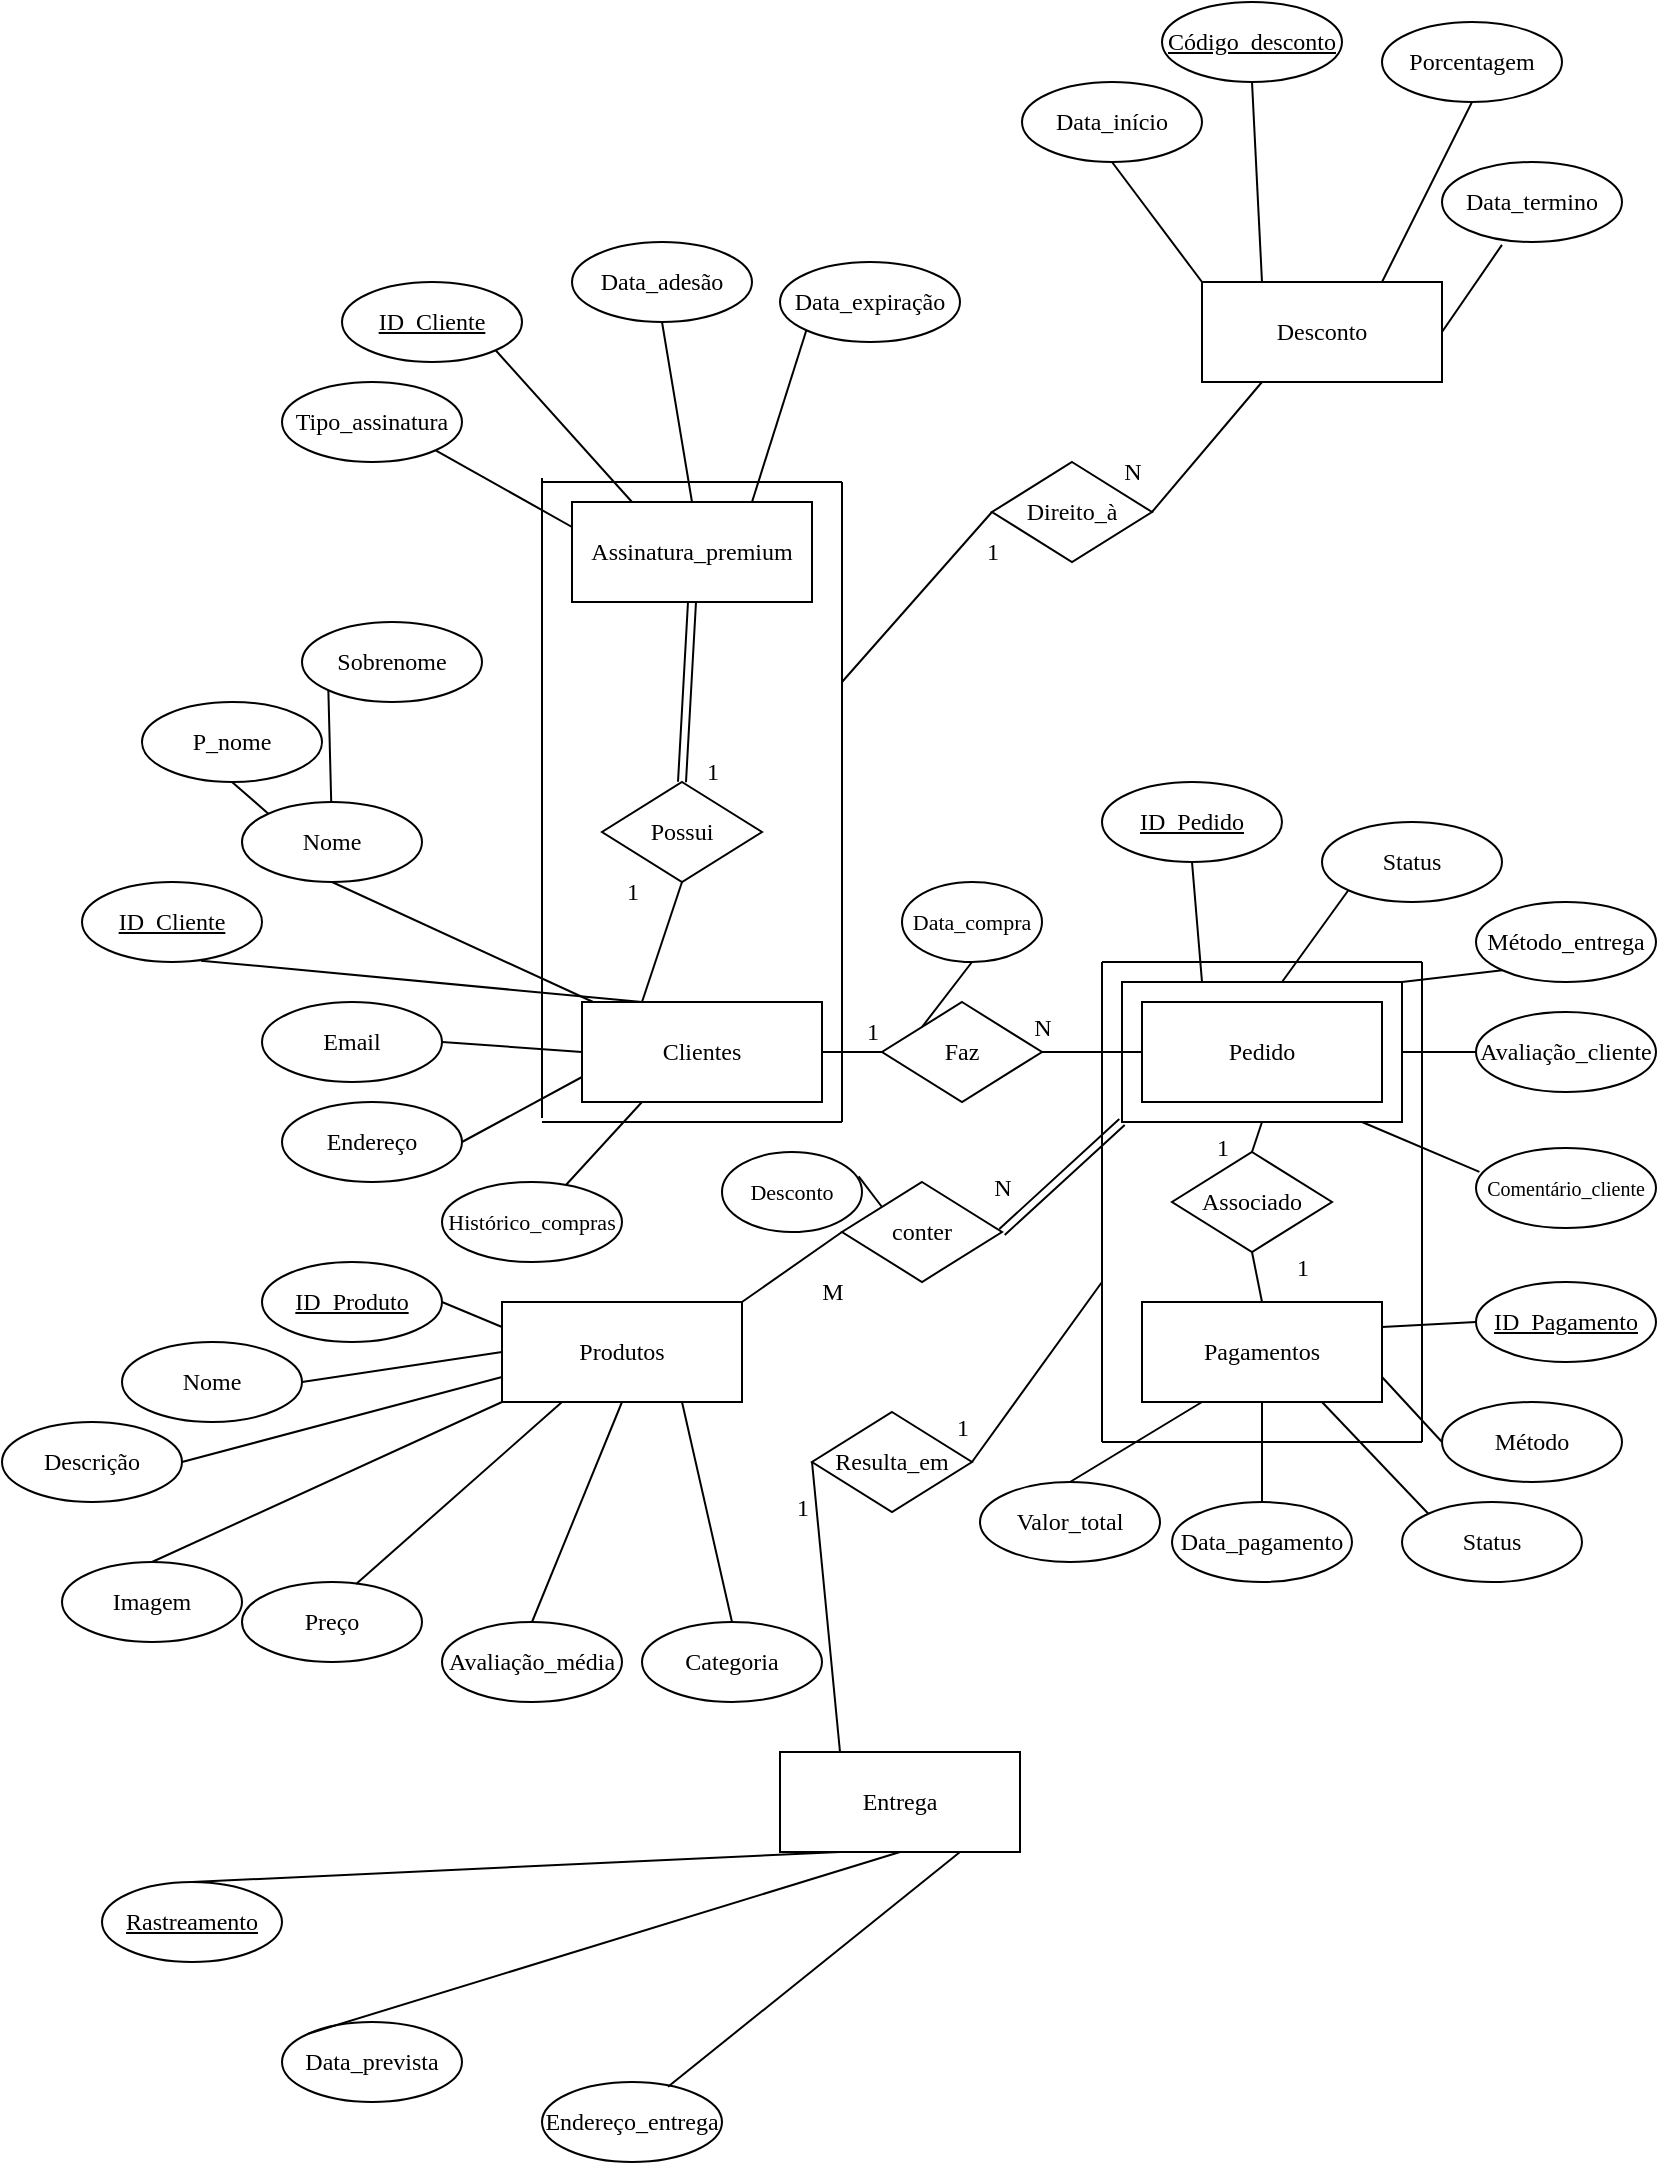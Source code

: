 <mxfile version="24.2.1" type="device">
  <diagram id="C5RBs43oDa-KdzZeNtuy" name="Page-1">
    <mxGraphModel dx="1337" dy="713" grid="1" gridSize="10" guides="1" tooltips="1" connect="1" arrows="1" fold="1" page="1" pageScale="1" pageWidth="827" pageHeight="1169" math="0" shadow="0">
      <root>
        <mxCell id="WIyWlLk6GJQsqaUBKTNV-0" />
        <mxCell id="WIyWlLk6GJQsqaUBKTNV-1" parent="WIyWlLk6GJQsqaUBKTNV-0" />
        <mxCell id="4HgWv54wMuS_77nJzj_W-1" value="" style="rounded=0;whiteSpace=wrap;html=1;" vertex="1" parent="WIyWlLk6GJQsqaUBKTNV-1">
          <mxGeometry x="560" y="510" width="140" height="70" as="geometry" />
        </mxCell>
        <mxCell id="8xYL1COik4NsorKuCAte-2" value="Clientes" style="rounded=0;whiteSpace=wrap;html=1;fontFamily=Times New Roman;" parent="WIyWlLk6GJQsqaUBKTNV-1" vertex="1">
          <mxGeometry x="290" y="520" width="120" height="50" as="geometry" />
        </mxCell>
        <mxCell id="8xYL1COik4NsorKuCAte-5" value="&lt;font face=&quot;Times New Roman&quot;&gt;ID_Cliente&lt;/font&gt;" style="ellipse;whiteSpace=wrap;html=1;fontStyle=4" parent="WIyWlLk6GJQsqaUBKTNV-1" vertex="1">
          <mxGeometry x="40" y="460" width="90" height="40" as="geometry" />
        </mxCell>
        <mxCell id="8xYL1COik4NsorKuCAte-6" value="" style="endArrow=none;html=1;rounded=0;entryX=0.661;entryY=0.983;entryDx=0;entryDy=0;entryPerimeter=0;exitX=0.25;exitY=0;exitDx=0;exitDy=0;" parent="WIyWlLk6GJQsqaUBKTNV-1" source="8xYL1COik4NsorKuCAte-2" target="8xYL1COik4NsorKuCAte-5" edge="1">
          <mxGeometry width="50" height="50" relative="1" as="geometry">
            <mxPoint x="500" y="660" as="sourcePoint" />
            <mxPoint x="490" y="600" as="targetPoint" />
          </mxGeometry>
        </mxCell>
        <mxCell id="8xYL1COik4NsorKuCAte-8" value="Nome" style="ellipse;whiteSpace=wrap;html=1;fontFamily=Times New Roman;" parent="WIyWlLk6GJQsqaUBKTNV-1" vertex="1">
          <mxGeometry x="120" y="420" width="90" height="40" as="geometry" />
        </mxCell>
        <mxCell id="8xYL1COik4NsorKuCAte-10" value="P_nome" style="ellipse;whiteSpace=wrap;html=1;fontFamily=Times New Roman;" parent="WIyWlLk6GJQsqaUBKTNV-1" vertex="1">
          <mxGeometry x="70" y="370" width="90" height="40" as="geometry" />
        </mxCell>
        <mxCell id="8xYL1COik4NsorKuCAte-11" value="Sobrenome" style="ellipse;whiteSpace=wrap;html=1;fontFamily=Times New Roman;" parent="WIyWlLk6GJQsqaUBKTNV-1" vertex="1">
          <mxGeometry x="150" y="330" width="90" height="40" as="geometry" />
        </mxCell>
        <mxCell id="8xYL1COik4NsorKuCAte-12" value="" style="endArrow=none;html=1;rounded=0;entryX=0.5;entryY=1;entryDx=0;entryDy=0;" parent="WIyWlLk6GJQsqaUBKTNV-1" source="8xYL1COik4NsorKuCAte-2" target="8xYL1COik4NsorKuCAte-8" edge="1">
          <mxGeometry width="50" height="50" relative="1" as="geometry">
            <mxPoint x="500" y="660" as="sourcePoint" />
            <mxPoint x="550" y="610" as="targetPoint" />
          </mxGeometry>
        </mxCell>
        <mxCell id="8xYL1COik4NsorKuCAte-13" value="" style="endArrow=none;html=1;rounded=0;entryX=0.5;entryY=1;entryDx=0;entryDy=0;exitX=0;exitY=0;exitDx=0;exitDy=0;" parent="WIyWlLk6GJQsqaUBKTNV-1" source="8xYL1COik4NsorKuCAte-8" target="8xYL1COik4NsorKuCAte-10" edge="1">
          <mxGeometry width="50" height="50" relative="1" as="geometry">
            <mxPoint x="340" y="630" as="sourcePoint" />
            <mxPoint x="390" y="580" as="targetPoint" />
          </mxGeometry>
        </mxCell>
        <mxCell id="8xYL1COik4NsorKuCAte-14" value="" style="endArrow=none;html=1;rounded=0;entryX=0;entryY=1;entryDx=0;entryDy=0;" parent="WIyWlLk6GJQsqaUBKTNV-1" source="8xYL1COik4NsorKuCAte-8" target="8xYL1COik4NsorKuCAte-11" edge="1">
          <mxGeometry width="50" height="50" relative="1" as="geometry">
            <mxPoint x="340" y="630" as="sourcePoint" />
            <mxPoint x="390" y="580" as="targetPoint" />
          </mxGeometry>
        </mxCell>
        <mxCell id="8xYL1COik4NsorKuCAte-16" value="Endereço" style="ellipse;whiteSpace=wrap;html=1;fontFamily=Times New Roman;" parent="WIyWlLk6GJQsqaUBKTNV-1" vertex="1">
          <mxGeometry x="140" y="570" width="90" height="40" as="geometry" />
        </mxCell>
        <mxCell id="8xYL1COik4NsorKuCAte-17" value="Histórico_compras" style="ellipse;whiteSpace=wrap;html=1;fontSize=11;fontFamily=Times New Roman;" parent="WIyWlLk6GJQsqaUBKTNV-1" vertex="1">
          <mxGeometry x="220" y="610" width="90" height="40" as="geometry" />
        </mxCell>
        <mxCell id="8xYL1COik4NsorKuCAte-19" value="Email" style="ellipse;whiteSpace=wrap;html=1;fontFamily=Times New Roman;" parent="WIyWlLk6GJQsqaUBKTNV-1" vertex="1">
          <mxGeometry x="130" y="520" width="90" height="40" as="geometry" />
        </mxCell>
        <mxCell id="8xYL1COik4NsorKuCAte-20" value="" style="endArrow=none;html=1;rounded=0;entryX=1;entryY=0.5;entryDx=0;entryDy=0;exitX=0;exitY=0.5;exitDx=0;exitDy=0;" parent="WIyWlLk6GJQsqaUBKTNV-1" source="8xYL1COik4NsorKuCAte-2" target="8xYL1COik4NsorKuCAte-19" edge="1">
          <mxGeometry width="50" height="50" relative="1" as="geometry">
            <mxPoint x="500" y="660" as="sourcePoint" />
            <mxPoint x="550" y="610" as="targetPoint" />
          </mxGeometry>
        </mxCell>
        <mxCell id="8xYL1COik4NsorKuCAte-21" value="" style="endArrow=none;html=1;rounded=0;entryX=0;entryY=0.75;entryDx=0;entryDy=0;exitX=1;exitY=0.5;exitDx=0;exitDy=0;" parent="WIyWlLk6GJQsqaUBKTNV-1" source="8xYL1COik4NsorKuCAte-16" target="8xYL1COik4NsorKuCAte-2" edge="1">
          <mxGeometry width="50" height="50" relative="1" as="geometry">
            <mxPoint x="230" y="620" as="sourcePoint" />
            <mxPoint x="280" y="570" as="targetPoint" />
          </mxGeometry>
        </mxCell>
        <mxCell id="8xYL1COik4NsorKuCAte-22" value="" style="endArrow=none;html=1;rounded=0;entryX=0.25;entryY=1;entryDx=0;entryDy=0;" parent="WIyWlLk6GJQsqaUBKTNV-1" source="8xYL1COik4NsorKuCAte-17" target="8xYL1COik4NsorKuCAte-2" edge="1">
          <mxGeometry width="50" height="50" relative="1" as="geometry">
            <mxPoint x="500" y="660" as="sourcePoint" />
            <mxPoint x="550" y="610" as="targetPoint" />
          </mxGeometry>
        </mxCell>
        <mxCell id="8xYL1COik4NsorKuCAte-23" value="Faz" style="rhombus;whiteSpace=wrap;html=1;fontFamily=Times New Roman;" parent="WIyWlLk6GJQsqaUBKTNV-1" vertex="1">
          <mxGeometry x="440" y="520" width="80" height="50" as="geometry" />
        </mxCell>
        <mxCell id="8xYL1COik4NsorKuCAte-24" value="" style="endArrow=none;html=1;rounded=0;exitX=1;exitY=0.5;exitDx=0;exitDy=0;entryX=0;entryY=0.5;entryDx=0;entryDy=0;" parent="WIyWlLk6GJQsqaUBKTNV-1" source="8xYL1COik4NsorKuCAte-2" target="8xYL1COik4NsorKuCAte-23" edge="1">
          <mxGeometry width="50" height="50" relative="1" as="geometry">
            <mxPoint x="500" y="660" as="sourcePoint" />
            <mxPoint x="550" y="610" as="targetPoint" />
          </mxGeometry>
        </mxCell>
        <mxCell id="8xYL1COik4NsorKuCAte-25" value="Pedido" style="rounded=0;whiteSpace=wrap;html=1;fontFamily=Times New Roman;" parent="WIyWlLk6GJQsqaUBKTNV-1" vertex="1">
          <mxGeometry x="570" y="520" width="120" height="50" as="geometry" />
        </mxCell>
        <mxCell id="8xYL1COik4NsorKuCAte-27" value="ID_Pedido" style="ellipse;whiteSpace=wrap;html=1;fontFamily=Times New Roman;fontStyle=4" parent="WIyWlLk6GJQsqaUBKTNV-1" vertex="1">
          <mxGeometry x="550" y="410" width="90" height="40" as="geometry" />
        </mxCell>
        <mxCell id="8xYL1COik4NsorKuCAte-28" value="Status" style="ellipse;whiteSpace=wrap;html=1;fontFamily=Times New Roman;" parent="WIyWlLk6GJQsqaUBKTNV-1" vertex="1">
          <mxGeometry x="660" y="430" width="90" height="40" as="geometry" />
        </mxCell>
        <mxCell id="8xYL1COik4NsorKuCAte-29" value="Método_entrega" style="ellipse;whiteSpace=wrap;html=1;fontFamily=Times New Roman;" parent="WIyWlLk6GJQsqaUBKTNV-1" vertex="1">
          <mxGeometry x="737" y="470" width="90" height="40" as="geometry" />
        </mxCell>
        <mxCell id="8xYL1COik4NsorKuCAte-30" value="Avaliação_cliente" style="ellipse;whiteSpace=wrap;html=1;fontFamily=Times New Roman;" parent="WIyWlLk6GJQsqaUBKTNV-1" vertex="1">
          <mxGeometry x="737" y="525" width="90" height="40" as="geometry" />
        </mxCell>
        <mxCell id="8xYL1COik4NsorKuCAte-31" value="Comentário_cliente" style="ellipse;whiteSpace=wrap;html=1;fontFamily=Times New Roman;fontSize=10;" parent="WIyWlLk6GJQsqaUBKTNV-1" vertex="1">
          <mxGeometry x="737" y="593" width="90" height="40" as="geometry" />
        </mxCell>
        <mxCell id="8xYL1COik4NsorKuCAte-32" value="Data_compra" style="ellipse;whiteSpace=wrap;html=1;fontFamily=Times New Roman;fontSize=11;" parent="WIyWlLk6GJQsqaUBKTNV-1" vertex="1">
          <mxGeometry x="450" y="460" width="70" height="40" as="geometry" />
        </mxCell>
        <mxCell id="8xYL1COik4NsorKuCAte-33" value="" style="endArrow=none;html=1;rounded=0;entryX=0.5;entryY=1;entryDx=0;entryDy=0;exitX=0;exitY=0;exitDx=0;exitDy=0;" parent="WIyWlLk6GJQsqaUBKTNV-1" source="8xYL1COik4NsorKuCAte-23" target="8xYL1COik4NsorKuCAte-32" edge="1">
          <mxGeometry width="50" height="50" relative="1" as="geometry">
            <mxPoint x="500" y="660" as="sourcePoint" />
            <mxPoint x="550" y="610" as="targetPoint" />
          </mxGeometry>
        </mxCell>
        <mxCell id="8xYL1COik4NsorKuCAte-34" value="" style="endArrow=none;html=1;rounded=0;entryX=0;entryY=0.5;entryDx=0;entryDy=0;exitX=1;exitY=0.5;exitDx=0;exitDy=0;" parent="WIyWlLk6GJQsqaUBKTNV-1" source="8xYL1COik4NsorKuCAte-23" target="8xYL1COik4NsorKuCAte-25" edge="1">
          <mxGeometry width="50" height="50" relative="1" as="geometry">
            <mxPoint x="500" y="660" as="sourcePoint" />
            <mxPoint x="550" y="610" as="targetPoint" />
          </mxGeometry>
        </mxCell>
        <mxCell id="8xYL1COik4NsorKuCAte-35" value="" style="endArrow=none;html=1;rounded=0;entryX=0.5;entryY=1;entryDx=0;entryDy=0;" parent="WIyWlLk6GJQsqaUBKTNV-1" target="8xYL1COik4NsorKuCAte-27" edge="1">
          <mxGeometry width="50" height="50" relative="1" as="geometry">
            <mxPoint x="600" y="510" as="sourcePoint" />
            <mxPoint x="550" y="610" as="targetPoint" />
          </mxGeometry>
        </mxCell>
        <mxCell id="8xYL1COik4NsorKuCAte-36" value="" style="endArrow=none;html=1;rounded=0;entryX=0;entryY=1;entryDx=0;entryDy=0;" parent="WIyWlLk6GJQsqaUBKTNV-1" target="8xYL1COik4NsorKuCAte-28" edge="1">
          <mxGeometry width="50" height="50" relative="1" as="geometry">
            <mxPoint x="640" y="510" as="sourcePoint" />
            <mxPoint x="550" y="610" as="targetPoint" />
          </mxGeometry>
        </mxCell>
        <mxCell id="8xYL1COik4NsorKuCAte-37" value="" style="endArrow=none;html=1;rounded=0;entryX=0;entryY=1;entryDx=0;entryDy=0;exitX=1;exitY=0;exitDx=0;exitDy=0;" parent="WIyWlLk6GJQsqaUBKTNV-1" source="4HgWv54wMuS_77nJzj_W-1" target="8xYL1COik4NsorKuCAte-29" edge="1">
          <mxGeometry width="50" height="50" relative="1" as="geometry">
            <mxPoint x="500" y="660" as="sourcePoint" />
            <mxPoint x="550" y="610" as="targetPoint" />
          </mxGeometry>
        </mxCell>
        <mxCell id="8xYL1COik4NsorKuCAte-38" value="" style="endArrow=none;html=1;rounded=0;entryX=0;entryY=0.5;entryDx=0;entryDy=0;" parent="WIyWlLk6GJQsqaUBKTNV-1" target="8xYL1COik4NsorKuCAte-30" edge="1">
          <mxGeometry width="50" height="50" relative="1" as="geometry">
            <mxPoint x="700" y="545" as="sourcePoint" />
            <mxPoint x="550" y="610" as="targetPoint" />
          </mxGeometry>
        </mxCell>
        <mxCell id="8xYL1COik4NsorKuCAte-39" value="" style="endArrow=none;html=1;rounded=0;entryX=0.019;entryY=0.298;entryDx=0;entryDy=0;entryPerimeter=0;" parent="WIyWlLk6GJQsqaUBKTNV-1" target="8xYL1COik4NsorKuCAte-31" edge="1">
          <mxGeometry width="50" height="50" relative="1" as="geometry">
            <mxPoint x="680" y="580" as="sourcePoint" />
            <mxPoint x="550" y="610" as="targetPoint" />
          </mxGeometry>
        </mxCell>
        <mxCell id="8xYL1COik4NsorKuCAte-40" value="Pagamentos" style="rounded=0;whiteSpace=wrap;html=1;fontFamily=Times New Roman;" parent="WIyWlLk6GJQsqaUBKTNV-1" vertex="1">
          <mxGeometry x="570" y="670" width="120" height="50" as="geometry" />
        </mxCell>
        <mxCell id="8xYL1COik4NsorKuCAte-42" value="Método" style="ellipse;whiteSpace=wrap;html=1;fontFamily=Times New Roman;" parent="WIyWlLk6GJQsqaUBKTNV-1" vertex="1">
          <mxGeometry x="720" y="720" width="90" height="40" as="geometry" />
        </mxCell>
        <mxCell id="8xYL1COik4NsorKuCAte-43" value="ID_Pagamento" style="ellipse;whiteSpace=wrap;html=1;fontFamily=Times New Roman;fontStyle=4" parent="WIyWlLk6GJQsqaUBKTNV-1" vertex="1">
          <mxGeometry x="737" y="660" width="90" height="40" as="geometry" />
        </mxCell>
        <mxCell id="8xYL1COik4NsorKuCAte-44" value="Status" style="ellipse;whiteSpace=wrap;html=1;fontFamily=Times New Roman;" parent="WIyWlLk6GJQsqaUBKTNV-1" vertex="1">
          <mxGeometry x="700" y="770" width="90" height="40" as="geometry" />
        </mxCell>
        <mxCell id="8xYL1COik4NsorKuCAte-45" value="Data_pagamento" style="ellipse;whiteSpace=wrap;html=1;fontFamily=Times New Roman;" parent="WIyWlLk6GJQsqaUBKTNV-1" vertex="1">
          <mxGeometry x="585" y="770" width="90" height="40" as="geometry" />
        </mxCell>
        <mxCell id="8xYL1COik4NsorKuCAte-46" value="Valor_total" style="ellipse;whiteSpace=wrap;html=1;fontFamily=Times New Roman;" parent="WIyWlLk6GJQsqaUBKTNV-1" vertex="1">
          <mxGeometry x="489" y="760" width="90" height="40" as="geometry" />
        </mxCell>
        <mxCell id="8xYL1COik4NsorKuCAte-47" value="" style="endArrow=none;html=1;rounded=0;entryX=0;entryY=0.5;entryDx=0;entryDy=0;exitX=1;exitY=0.25;exitDx=0;exitDy=0;" parent="WIyWlLk6GJQsqaUBKTNV-1" source="8xYL1COik4NsorKuCAte-40" target="8xYL1COik4NsorKuCAte-43" edge="1">
          <mxGeometry width="50" height="50" relative="1" as="geometry">
            <mxPoint x="500" y="660" as="sourcePoint" />
            <mxPoint x="550" y="610" as="targetPoint" />
          </mxGeometry>
        </mxCell>
        <mxCell id="8xYL1COik4NsorKuCAte-48" value="" style="endArrow=none;html=1;rounded=0;entryX=0;entryY=0.5;entryDx=0;entryDy=0;exitX=1;exitY=0.75;exitDx=0;exitDy=0;" parent="WIyWlLk6GJQsqaUBKTNV-1" source="8xYL1COik4NsorKuCAte-40" target="8xYL1COik4NsorKuCAte-42" edge="1">
          <mxGeometry width="50" height="50" relative="1" as="geometry">
            <mxPoint x="500" y="660" as="sourcePoint" />
            <mxPoint x="550" y="610" as="targetPoint" />
          </mxGeometry>
        </mxCell>
        <mxCell id="8xYL1COik4NsorKuCAte-49" value="" style="endArrow=none;html=1;rounded=0;entryX=0;entryY=0;entryDx=0;entryDy=0;exitX=0.75;exitY=1;exitDx=0;exitDy=0;" parent="WIyWlLk6GJQsqaUBKTNV-1" source="8xYL1COik4NsorKuCAte-40" target="8xYL1COik4NsorKuCAte-44" edge="1">
          <mxGeometry width="50" height="50" relative="1" as="geometry">
            <mxPoint x="500" y="660" as="sourcePoint" />
            <mxPoint x="550" y="610" as="targetPoint" />
          </mxGeometry>
        </mxCell>
        <mxCell id="8xYL1COik4NsorKuCAte-50" value="" style="endArrow=none;html=1;rounded=0;exitX=0.5;exitY=0;exitDx=0;exitDy=0;entryX=0.5;entryY=1;entryDx=0;entryDy=0;" parent="WIyWlLk6GJQsqaUBKTNV-1" source="8xYL1COik4NsorKuCAte-45" target="8xYL1COik4NsorKuCAte-40" edge="1">
          <mxGeometry width="50" height="50" relative="1" as="geometry">
            <mxPoint x="500" y="660" as="sourcePoint" />
            <mxPoint x="550" y="610" as="targetPoint" />
          </mxGeometry>
        </mxCell>
        <mxCell id="8xYL1COik4NsorKuCAte-51" value="" style="endArrow=none;html=1;rounded=0;exitX=0.5;exitY=0;exitDx=0;exitDy=0;entryX=0.25;entryY=1;entryDx=0;entryDy=0;" parent="WIyWlLk6GJQsqaUBKTNV-1" source="8xYL1COik4NsorKuCAte-46" target="8xYL1COik4NsorKuCAte-40" edge="1">
          <mxGeometry width="50" height="50" relative="1" as="geometry">
            <mxPoint x="500" y="660" as="sourcePoint" />
            <mxPoint x="550" y="610" as="targetPoint" />
          </mxGeometry>
        </mxCell>
        <mxCell id="8xYL1COik4NsorKuCAte-52" value="conter" style="rhombus;whiteSpace=wrap;html=1;fontFamily=Times New Roman;" parent="WIyWlLk6GJQsqaUBKTNV-1" vertex="1">
          <mxGeometry x="420" y="610" width="80" height="50" as="geometry" />
        </mxCell>
        <mxCell id="8xYL1COik4NsorKuCAte-53" value="Associado" style="rhombus;whiteSpace=wrap;html=1;fontFamily=Times New Roman;" parent="WIyWlLk6GJQsqaUBKTNV-1" vertex="1">
          <mxGeometry x="585" y="595" width="80" height="50" as="geometry" />
        </mxCell>
        <mxCell id="8xYL1COik4NsorKuCAte-55" value="" style="endArrow=none;html=1;rounded=0;" parent="WIyWlLk6GJQsqaUBKTNV-1" edge="1">
          <mxGeometry width="50" height="50" relative="1" as="geometry">
            <mxPoint x="550" y="740" as="sourcePoint" />
            <mxPoint x="550" y="500" as="targetPoint" />
          </mxGeometry>
        </mxCell>
        <mxCell id="8xYL1COik4NsorKuCAte-56" value="" style="endArrow=none;html=1;rounded=0;" parent="WIyWlLk6GJQsqaUBKTNV-1" edge="1">
          <mxGeometry width="50" height="50" relative="1" as="geometry">
            <mxPoint x="550" y="740" as="sourcePoint" />
            <mxPoint x="710" y="740" as="targetPoint" />
          </mxGeometry>
        </mxCell>
        <mxCell id="8xYL1COik4NsorKuCAte-57" value="" style="endArrow=none;html=1;rounded=0;" parent="WIyWlLk6GJQsqaUBKTNV-1" edge="1">
          <mxGeometry width="50" height="50" relative="1" as="geometry">
            <mxPoint x="710" y="500" as="sourcePoint" />
            <mxPoint x="550" y="500" as="targetPoint" />
          </mxGeometry>
        </mxCell>
        <mxCell id="8xYL1COik4NsorKuCAte-58" value="" style="endArrow=none;html=1;rounded=0;" parent="WIyWlLk6GJQsqaUBKTNV-1" edge="1">
          <mxGeometry width="50" height="50" relative="1" as="geometry">
            <mxPoint x="710" y="740" as="sourcePoint" />
            <mxPoint x="710" y="500" as="targetPoint" />
          </mxGeometry>
        </mxCell>
        <mxCell id="8xYL1COik4NsorKuCAte-59" value="" style="endArrow=none;html=1;rounded=0;exitX=0.5;exitY=0;exitDx=0;exitDy=0;" parent="WIyWlLk6GJQsqaUBKTNV-1" source="8xYL1COik4NsorKuCAte-53" edge="1">
          <mxGeometry width="50" height="50" relative="1" as="geometry">
            <mxPoint x="500" y="660" as="sourcePoint" />
            <mxPoint x="630" y="580" as="targetPoint" />
          </mxGeometry>
        </mxCell>
        <mxCell id="8xYL1COik4NsorKuCAte-61" value="Desconto" style="ellipse;whiteSpace=wrap;html=1;fontFamily=Times New Roman;fontSize=11;" parent="WIyWlLk6GJQsqaUBKTNV-1" vertex="1">
          <mxGeometry x="360" y="595" width="70" height="40" as="geometry" />
        </mxCell>
        <mxCell id="8xYL1COik4NsorKuCAte-62" value="" style="endArrow=none;html=1;rounded=0;entryX=0.976;entryY=0.305;entryDx=0;entryDy=0;entryPerimeter=0;exitX=0;exitY=0;exitDx=0;exitDy=0;" parent="WIyWlLk6GJQsqaUBKTNV-1" source="8xYL1COik4NsorKuCAte-52" target="8xYL1COik4NsorKuCAte-61" edge="1">
          <mxGeometry width="50" height="50" relative="1" as="geometry">
            <mxPoint x="500" y="660" as="sourcePoint" />
            <mxPoint x="550" y="610" as="targetPoint" />
          </mxGeometry>
        </mxCell>
        <mxCell id="8xYL1COik4NsorKuCAte-63" value="Produtos" style="rounded=0;whiteSpace=wrap;html=1;fontFamily=Times New Roman;" parent="WIyWlLk6GJQsqaUBKTNV-1" vertex="1">
          <mxGeometry x="250" y="670" width="120" height="50" as="geometry" />
        </mxCell>
        <mxCell id="8xYL1COik4NsorKuCAte-66" value="ID_Produto" style="ellipse;whiteSpace=wrap;html=1;fontFamily=Times New Roman;fontStyle=4" parent="WIyWlLk6GJQsqaUBKTNV-1" vertex="1">
          <mxGeometry x="130" y="650" width="90" height="40" as="geometry" />
        </mxCell>
        <mxCell id="8xYL1COik4NsorKuCAte-67" value="Nome" style="ellipse;whiteSpace=wrap;html=1;fontFamily=Times New Roman;" parent="WIyWlLk6GJQsqaUBKTNV-1" vertex="1">
          <mxGeometry x="60" y="690" width="90" height="40" as="geometry" />
        </mxCell>
        <mxCell id="8xYL1COik4NsorKuCAte-68" value="Descrição" style="ellipse;whiteSpace=wrap;html=1;fontFamily=Times New Roman;" parent="WIyWlLk6GJQsqaUBKTNV-1" vertex="1">
          <mxGeometry y="730" width="90" height="40" as="geometry" />
        </mxCell>
        <mxCell id="8xYL1COik4NsorKuCAte-69" value="Preço" style="ellipse;whiteSpace=wrap;html=1;fontFamily=Times New Roman;" parent="WIyWlLk6GJQsqaUBKTNV-1" vertex="1">
          <mxGeometry x="120" y="810" width="90" height="40" as="geometry" />
        </mxCell>
        <mxCell id="8xYL1COik4NsorKuCAte-70" value="Categoria" style="ellipse;whiteSpace=wrap;html=1;fontFamily=Times New Roman;" parent="WIyWlLk6GJQsqaUBKTNV-1" vertex="1">
          <mxGeometry x="320" y="830" width="90" height="40" as="geometry" />
        </mxCell>
        <mxCell id="8xYL1COik4NsorKuCAte-71" value="Avaliação_média" style="ellipse;whiteSpace=wrap;html=1;fontFamily=Times New Roman;" parent="WIyWlLk6GJQsqaUBKTNV-1" vertex="1">
          <mxGeometry x="220" y="830" width="90" height="40" as="geometry" />
        </mxCell>
        <mxCell id="8xYL1COik4NsorKuCAte-72" style="edgeStyle=orthogonalEdgeStyle;rounded=0;orthogonalLoop=1;jettySize=auto;html=1;exitX=0.5;exitY=1;exitDx=0;exitDy=0;" parent="WIyWlLk6GJQsqaUBKTNV-1" source="8xYL1COik4NsorKuCAte-67" target="8xYL1COik4NsorKuCAte-67" edge="1">
          <mxGeometry relative="1" as="geometry" />
        </mxCell>
        <mxCell id="8xYL1COik4NsorKuCAte-73" style="edgeStyle=orthogonalEdgeStyle;rounded=0;orthogonalLoop=1;jettySize=auto;html=1;exitX=0.5;exitY=1;exitDx=0;exitDy=0;" parent="WIyWlLk6GJQsqaUBKTNV-1" edge="1">
          <mxGeometry relative="1" as="geometry">
            <mxPoint x="280" y="895" as="sourcePoint" />
            <mxPoint x="280" y="895" as="targetPoint" />
          </mxGeometry>
        </mxCell>
        <mxCell id="8xYL1COik4NsorKuCAte-74" value="Imagem" style="ellipse;whiteSpace=wrap;html=1;fontFamily=Times New Roman;" parent="WIyWlLk6GJQsqaUBKTNV-1" vertex="1">
          <mxGeometry x="30" y="800" width="90" height="40" as="geometry" />
        </mxCell>
        <mxCell id="8xYL1COik4NsorKuCAte-75" value="" style="endArrow=none;html=1;rounded=0;entryX=1;entryY=0.5;entryDx=0;entryDy=0;exitX=0;exitY=0.25;exitDx=0;exitDy=0;" parent="WIyWlLk6GJQsqaUBKTNV-1" source="8xYL1COik4NsorKuCAte-63" target="8xYL1COik4NsorKuCAte-66" edge="1">
          <mxGeometry width="50" height="50" relative="1" as="geometry">
            <mxPoint x="540" y="630" as="sourcePoint" />
            <mxPoint x="590" y="580" as="targetPoint" />
          </mxGeometry>
        </mxCell>
        <mxCell id="8xYL1COik4NsorKuCAte-76" value="" style="endArrow=none;html=1;rounded=0;entryX=1;entryY=0.5;entryDx=0;entryDy=0;exitX=0;exitY=0.5;exitDx=0;exitDy=0;" parent="WIyWlLk6GJQsqaUBKTNV-1" source="8xYL1COik4NsorKuCAte-63" target="8xYL1COik4NsorKuCAte-67" edge="1">
          <mxGeometry width="50" height="50" relative="1" as="geometry">
            <mxPoint x="540" y="630" as="sourcePoint" />
            <mxPoint x="590" y="580" as="targetPoint" />
          </mxGeometry>
        </mxCell>
        <mxCell id="8xYL1COik4NsorKuCAte-77" value="" style="endArrow=none;html=1;rounded=0;entryX=1;entryY=0.5;entryDx=0;entryDy=0;exitX=0;exitY=0.75;exitDx=0;exitDy=0;" parent="WIyWlLk6GJQsqaUBKTNV-1" source="8xYL1COik4NsorKuCAte-63" target="8xYL1COik4NsorKuCAte-68" edge="1">
          <mxGeometry width="50" height="50" relative="1" as="geometry">
            <mxPoint x="260" y="705" as="sourcePoint" />
            <mxPoint x="160" y="720" as="targetPoint" />
          </mxGeometry>
        </mxCell>
        <mxCell id="8xYL1COik4NsorKuCAte-78" value="" style="endArrow=none;html=1;rounded=0;entryX=0.5;entryY=0;entryDx=0;entryDy=0;exitX=0;exitY=1;exitDx=0;exitDy=0;" parent="WIyWlLk6GJQsqaUBKTNV-1" source="8xYL1COik4NsorKuCAte-63" target="8xYL1COik4NsorKuCAte-74" edge="1">
          <mxGeometry width="50" height="50" relative="1" as="geometry">
            <mxPoint x="260" y="720" as="sourcePoint" />
            <mxPoint x="170" y="730" as="targetPoint" />
          </mxGeometry>
        </mxCell>
        <mxCell id="8xYL1COik4NsorKuCAte-79" value="" style="endArrow=none;html=1;rounded=0;entryX=0.634;entryY=0.025;entryDx=0;entryDy=0;exitX=0.25;exitY=1;exitDx=0;exitDy=0;entryPerimeter=0;" parent="WIyWlLk6GJQsqaUBKTNV-1" source="8xYL1COik4NsorKuCAte-63" target="8xYL1COik4NsorKuCAte-69" edge="1">
          <mxGeometry width="50" height="50" relative="1" as="geometry">
            <mxPoint x="280" y="725" as="sourcePoint" />
            <mxPoint x="180" y="740" as="targetPoint" />
          </mxGeometry>
        </mxCell>
        <mxCell id="8xYL1COik4NsorKuCAte-80" value="" style="endArrow=none;html=1;rounded=0;entryX=0.5;entryY=0;entryDx=0;entryDy=0;exitX=0.5;exitY=1;exitDx=0;exitDy=0;" parent="WIyWlLk6GJQsqaUBKTNV-1" source="8xYL1COik4NsorKuCAte-63" target="8xYL1COik4NsorKuCAte-71" edge="1">
          <mxGeometry width="50" height="50" relative="1" as="geometry">
            <mxPoint x="290" y="735" as="sourcePoint" />
            <mxPoint x="190" y="750" as="targetPoint" />
          </mxGeometry>
        </mxCell>
        <mxCell id="8xYL1COik4NsorKuCAte-81" value="" style="endArrow=none;html=1;rounded=0;entryX=0.5;entryY=0;entryDx=0;entryDy=0;exitX=0.75;exitY=1;exitDx=0;exitDy=0;" parent="WIyWlLk6GJQsqaUBKTNV-1" source="8xYL1COik4NsorKuCAte-63" target="8xYL1COik4NsorKuCAte-70" edge="1">
          <mxGeometry width="50" height="50" relative="1" as="geometry">
            <mxPoint x="320" y="730" as="sourcePoint" />
            <mxPoint x="275" y="840" as="targetPoint" />
          </mxGeometry>
        </mxCell>
        <mxCell id="8xYL1COik4NsorKuCAte-82" value="1" style="text;html=1;align=center;verticalAlign=middle;resizable=0;points=[];autosize=1;strokeColor=none;fillColor=none;fontFamily=Times New Roman;" parent="WIyWlLk6GJQsqaUBKTNV-1" vertex="1">
          <mxGeometry x="420" y="520" width="30" height="30" as="geometry" />
        </mxCell>
        <mxCell id="8xYL1COik4NsorKuCAte-83" value="N" style="text;html=1;align=center;verticalAlign=middle;resizable=0;points=[];autosize=1;strokeColor=none;fillColor=none;fontFamily=Times New Roman;" parent="WIyWlLk6GJQsqaUBKTNV-1" vertex="1">
          <mxGeometry x="505" y="518" width="30" height="30" as="geometry" />
        </mxCell>
        <mxCell id="8xYL1COik4NsorKuCAte-84" value="N" style="text;html=1;align=center;verticalAlign=middle;resizable=0;points=[];autosize=1;strokeColor=none;fillColor=none;fontFamily=Times New Roman;" parent="WIyWlLk6GJQsqaUBKTNV-1" vertex="1">
          <mxGeometry x="485" y="598" width="30" height="30" as="geometry" />
        </mxCell>
        <mxCell id="8xYL1COik4NsorKuCAte-85" value="M" style="text;html=1;align=center;verticalAlign=middle;resizable=0;points=[];autosize=1;strokeColor=none;fillColor=none;fontFamily=Times New Roman;" parent="WIyWlLk6GJQsqaUBKTNV-1" vertex="1">
          <mxGeometry x="400" y="650" width="30" height="30" as="geometry" />
        </mxCell>
        <mxCell id="8xYL1COik4NsorKuCAte-86" value="1" style="text;html=1;align=center;verticalAlign=middle;resizable=0;points=[];autosize=1;strokeColor=none;fillColor=none;fontFamily=Times New Roman;" parent="WIyWlLk6GJQsqaUBKTNV-1" vertex="1">
          <mxGeometry x="595" y="578" width="30" height="30" as="geometry" />
        </mxCell>
        <mxCell id="8xYL1COik4NsorKuCAte-87" value="1" style="text;html=1;align=center;verticalAlign=middle;resizable=0;points=[];autosize=1;strokeColor=none;fillColor=none;fontFamily=Times New Roman;" parent="WIyWlLk6GJQsqaUBKTNV-1" vertex="1">
          <mxGeometry x="635" y="638" width="30" height="30" as="geometry" />
        </mxCell>
        <mxCell id="8xYL1COik4NsorKuCAte-88" value="Resulta_em" style="rhombus;whiteSpace=wrap;html=1;fontFamily=Times New Roman;" parent="WIyWlLk6GJQsqaUBKTNV-1" vertex="1">
          <mxGeometry x="405" y="725" width="80" height="50" as="geometry" />
        </mxCell>
        <mxCell id="8xYL1COik4NsorKuCAte-93" value="" style="endArrow=none;html=1;rounded=0;entryX=0.5;entryY=1;entryDx=0;entryDy=0;exitX=0.5;exitY=0;exitDx=0;exitDy=0;" parent="WIyWlLk6GJQsqaUBKTNV-1" source="8xYL1COik4NsorKuCAte-40" target="8xYL1COik4NsorKuCAte-53" edge="1">
          <mxGeometry width="50" height="50" relative="1" as="geometry">
            <mxPoint x="540" y="780" as="sourcePoint" />
            <mxPoint x="590" y="730" as="targetPoint" />
          </mxGeometry>
        </mxCell>
        <mxCell id="8xYL1COik4NsorKuCAte-97" value="" style="shape=link;html=1;rounded=0;exitX=1;exitY=0.5;exitDx=0;exitDy=0;entryX=0;entryY=1;entryDx=0;entryDy=0;" parent="WIyWlLk6GJQsqaUBKTNV-1" source="8xYL1COik4NsorKuCAte-52" target="4HgWv54wMuS_77nJzj_W-1" edge="1">
          <mxGeometry width="100" relative="1" as="geometry">
            <mxPoint x="520" y="750" as="sourcePoint" />
            <mxPoint x="570" y="570" as="targetPoint" />
          </mxGeometry>
        </mxCell>
        <mxCell id="8xYL1COik4NsorKuCAte-101" value="" style="endArrow=none;html=1;rounded=0;exitX=1;exitY=0.5;exitDx=0;exitDy=0;" parent="WIyWlLk6GJQsqaUBKTNV-1" source="8xYL1COik4NsorKuCAte-88" edge="1">
          <mxGeometry width="50" height="50" relative="1" as="geometry">
            <mxPoint x="540" y="780" as="sourcePoint" />
            <mxPoint x="550" y="660" as="targetPoint" />
          </mxGeometry>
        </mxCell>
        <mxCell id="8xYL1COik4NsorKuCAte-102" value="Entrega" style="rounded=0;whiteSpace=wrap;html=1;fontFamily=Times New Roman;" parent="WIyWlLk6GJQsqaUBKTNV-1" vertex="1">
          <mxGeometry x="389" y="895" width="120" height="50" as="geometry" />
        </mxCell>
        <mxCell id="8xYL1COik4NsorKuCAte-103" value="Endereço_entrega" style="ellipse;whiteSpace=wrap;html=1;fontFamily=Times New Roman;" parent="WIyWlLk6GJQsqaUBKTNV-1" vertex="1">
          <mxGeometry x="270" y="1060" width="90" height="40" as="geometry" />
        </mxCell>
        <mxCell id="8xYL1COik4NsorKuCAte-104" value="Data_prevista" style="ellipse;whiteSpace=wrap;html=1;fontFamily=Times New Roman;" parent="WIyWlLk6GJQsqaUBKTNV-1" vertex="1">
          <mxGeometry x="140" y="1030" width="90" height="40" as="geometry" />
        </mxCell>
        <mxCell id="8xYL1COik4NsorKuCAte-105" value="Rastreamento" style="ellipse;whiteSpace=wrap;html=1;fontFamily=Times New Roman;fontStyle=4" parent="WIyWlLk6GJQsqaUBKTNV-1" vertex="1">
          <mxGeometry x="50" y="960" width="90" height="40" as="geometry" />
        </mxCell>
        <mxCell id="8xYL1COik4NsorKuCAte-106" value="" style="endArrow=none;html=1;rounded=0;entryX=0.7;entryY=0.059;entryDx=0;entryDy=0;exitX=0.75;exitY=1;exitDx=0;exitDy=0;entryPerimeter=0;" parent="WIyWlLk6GJQsqaUBKTNV-1" source="8xYL1COik4NsorKuCAte-102" target="8xYL1COik4NsorKuCAte-103" edge="1">
          <mxGeometry width="50" height="50" relative="1" as="geometry">
            <mxPoint x="470" y="950" as="sourcePoint" />
            <mxPoint x="505" y="755" as="targetPoint" />
          </mxGeometry>
        </mxCell>
        <mxCell id="8xYL1COik4NsorKuCAte-107" value="" style="endArrow=none;html=1;rounded=0;entryX=0;entryY=0;entryDx=0;entryDy=0;exitX=0.5;exitY=1;exitDx=0;exitDy=0;" parent="WIyWlLk6GJQsqaUBKTNV-1" source="8xYL1COik4NsorKuCAte-102" target="8xYL1COik4NsorKuCAte-104" edge="1">
          <mxGeometry width="50" height="50" relative="1" as="geometry">
            <mxPoint x="455" y="805" as="sourcePoint" />
            <mxPoint x="505" y="755" as="targetPoint" />
          </mxGeometry>
        </mxCell>
        <mxCell id="8xYL1COik4NsorKuCAte-108" value="" style="endArrow=none;html=1;rounded=0;exitX=0.5;exitY=0;exitDx=0;exitDy=0;entryX=0.25;entryY=1;entryDx=0;entryDy=0;" parent="WIyWlLk6GJQsqaUBKTNV-1" source="8xYL1COik4NsorKuCAte-105" target="8xYL1COik4NsorKuCAte-102" edge="1">
          <mxGeometry width="50" height="50" relative="1" as="geometry">
            <mxPoint x="455" y="805" as="sourcePoint" />
            <mxPoint x="505" y="755" as="targetPoint" />
          </mxGeometry>
        </mxCell>
        <mxCell id="8xYL1COik4NsorKuCAte-109" value="1" style="text;html=1;align=center;verticalAlign=middle;resizable=0;points=[];autosize=1;strokeColor=none;fillColor=none;fontFamily=Times New Roman;" parent="WIyWlLk6GJQsqaUBKTNV-1" vertex="1">
          <mxGeometry x="465" y="718" width="30" height="30" as="geometry" />
        </mxCell>
        <mxCell id="8xYL1COik4NsorKuCAte-110" value="1" style="text;html=1;align=center;verticalAlign=middle;resizable=0;points=[];autosize=1;strokeColor=none;fillColor=none;fontFamily=Times New Roman;" parent="WIyWlLk6GJQsqaUBKTNV-1" vertex="1">
          <mxGeometry x="385" y="758" width="30" height="30" as="geometry" />
        </mxCell>
        <mxCell id="bTIJlzL3mHU9nBTZ3P-0-1" value="" style="endArrow=none;html=1;rounded=0;entryX=0;entryY=0.5;entryDx=0;entryDy=0;exitX=0.25;exitY=0;exitDx=0;exitDy=0;" parent="WIyWlLk6GJQsqaUBKTNV-1" source="8xYL1COik4NsorKuCAte-102" target="8xYL1COik4NsorKuCAte-88" edge="1">
          <mxGeometry width="50" height="50" relative="1" as="geometry">
            <mxPoint x="380" y="900" as="sourcePoint" />
            <mxPoint x="430" y="850" as="targetPoint" />
          </mxGeometry>
        </mxCell>
        <mxCell id="8LhEklde-UnoGQ6GxagM-13" value="Possui" style="rhombus;whiteSpace=wrap;html=1;fontFamily=Times New Roman;" parent="WIyWlLk6GJQsqaUBKTNV-1" vertex="1">
          <mxGeometry x="300" y="410" width="80" height="50" as="geometry" />
        </mxCell>
        <mxCell id="8LhEklde-UnoGQ6GxagM-14" value="Assinatura_premium" style="rounded=0;whiteSpace=wrap;html=1;fontFamily=Times New Roman;" parent="WIyWlLk6GJQsqaUBKTNV-1" vertex="1">
          <mxGeometry x="285" y="270" width="120" height="50" as="geometry" />
        </mxCell>
        <mxCell id="8LhEklde-UnoGQ6GxagM-17" value="&lt;font face=&quot;Times New Roman&quot;&gt;ID_Cliente&lt;/font&gt;" style="ellipse;whiteSpace=wrap;html=1;fontStyle=4" parent="WIyWlLk6GJQsqaUBKTNV-1" vertex="1">
          <mxGeometry x="170" y="160" width="90" height="40" as="geometry" />
        </mxCell>
        <mxCell id="8LhEklde-UnoGQ6GxagM-19" value="" style="endArrow=none;html=1;rounded=0;entryX=1;entryY=1;entryDx=0;entryDy=0;exitX=0.25;exitY=0;exitDx=0;exitDy=0;" parent="WIyWlLk6GJQsqaUBKTNV-1" source="8LhEklde-UnoGQ6GxagM-14" target="8LhEklde-UnoGQ6GxagM-17" edge="1">
          <mxGeometry width="50" height="50" relative="1" as="geometry">
            <mxPoint x="130" y="390" as="sourcePoint" />
            <mxPoint x="180" y="340" as="targetPoint" />
          </mxGeometry>
        </mxCell>
        <mxCell id="8LhEklde-UnoGQ6GxagM-20" value="&lt;font face=&quot;Times New Roman&quot;&gt;Tipo_assinatura&lt;/font&gt;" style="ellipse;whiteSpace=wrap;html=1;fontStyle=0" parent="WIyWlLk6GJQsqaUBKTNV-1" vertex="1">
          <mxGeometry x="140" y="210" width="90" height="40" as="geometry" />
        </mxCell>
        <mxCell id="8LhEklde-UnoGQ6GxagM-21" value="" style="endArrow=none;html=1;rounded=0;entryX=1;entryY=1;entryDx=0;entryDy=0;exitX=0;exitY=0.25;exitDx=0;exitDy=0;" parent="WIyWlLk6GJQsqaUBKTNV-1" source="8LhEklde-UnoGQ6GxagM-14" target="8LhEklde-UnoGQ6GxagM-20" edge="1">
          <mxGeometry width="50" height="50" relative="1" as="geometry">
            <mxPoint x="130" y="390" as="sourcePoint" />
            <mxPoint x="180" y="340" as="targetPoint" />
          </mxGeometry>
        </mxCell>
        <mxCell id="8LhEklde-UnoGQ6GxagM-22" value="&lt;font face=&quot;Times New Roman&quot;&gt;Data_adesão&lt;/font&gt;" style="ellipse;whiteSpace=wrap;html=1;fontStyle=0" parent="WIyWlLk6GJQsqaUBKTNV-1" vertex="1">
          <mxGeometry x="285" y="140" width="90" height="40" as="geometry" />
        </mxCell>
        <mxCell id="8LhEklde-UnoGQ6GxagM-23" value="&lt;font face=&quot;Times New Roman&quot;&gt;Data_expiração&lt;/font&gt;" style="ellipse;whiteSpace=wrap;html=1;fontStyle=0" parent="WIyWlLk6GJQsqaUBKTNV-1" vertex="1">
          <mxGeometry x="389" y="150" width="90" height="40" as="geometry" />
        </mxCell>
        <mxCell id="8LhEklde-UnoGQ6GxagM-24" value="" style="endArrow=none;html=1;rounded=0;entryX=0.5;entryY=1;entryDx=0;entryDy=0;exitX=0.5;exitY=0;exitDx=0;exitDy=0;" parent="WIyWlLk6GJQsqaUBKTNV-1" source="8LhEklde-UnoGQ6GxagM-14" target="8LhEklde-UnoGQ6GxagM-22" edge="1">
          <mxGeometry width="50" height="50" relative="1" as="geometry">
            <mxPoint x="130" y="390" as="sourcePoint" />
            <mxPoint x="180" y="340" as="targetPoint" />
          </mxGeometry>
        </mxCell>
        <mxCell id="8LhEklde-UnoGQ6GxagM-25" value="" style="endArrow=none;html=1;rounded=0;entryX=0;entryY=1;entryDx=0;entryDy=0;exitX=0.75;exitY=0;exitDx=0;exitDy=0;" parent="WIyWlLk6GJQsqaUBKTNV-1" source="8LhEklde-UnoGQ6GxagM-14" target="8LhEklde-UnoGQ6GxagM-23" edge="1">
          <mxGeometry width="50" height="50" relative="1" as="geometry">
            <mxPoint x="130" y="390" as="sourcePoint" />
            <mxPoint x="180" y="340" as="targetPoint" />
          </mxGeometry>
        </mxCell>
        <mxCell id="8LhEklde-UnoGQ6GxagM-26" value="" style="endArrow=none;html=1;rounded=0;" parent="WIyWlLk6GJQsqaUBKTNV-1" edge="1">
          <mxGeometry width="50" height="50" relative="1" as="geometry">
            <mxPoint x="270" y="578" as="sourcePoint" />
            <mxPoint x="270" y="258" as="targetPoint" />
          </mxGeometry>
        </mxCell>
        <mxCell id="8LhEklde-UnoGQ6GxagM-27" value="" style="endArrow=none;html=1;rounded=0;" parent="WIyWlLk6GJQsqaUBKTNV-1" edge="1">
          <mxGeometry width="50" height="50" relative="1" as="geometry">
            <mxPoint x="270" y="260" as="sourcePoint" />
            <mxPoint x="420" y="260" as="targetPoint" />
          </mxGeometry>
        </mxCell>
        <mxCell id="8LhEklde-UnoGQ6GxagM-28" value="" style="endArrow=none;html=1;rounded=0;" parent="WIyWlLk6GJQsqaUBKTNV-1" edge="1">
          <mxGeometry width="50" height="50" relative="1" as="geometry">
            <mxPoint x="420" y="580" as="sourcePoint" />
            <mxPoint x="420" y="260" as="targetPoint" />
          </mxGeometry>
        </mxCell>
        <mxCell id="8LhEklde-UnoGQ6GxagM-29" value="" style="endArrow=none;html=1;rounded=0;" parent="WIyWlLk6GJQsqaUBKTNV-1" edge="1">
          <mxGeometry width="50" height="50" relative="1" as="geometry">
            <mxPoint x="270" y="580" as="sourcePoint" />
            <mxPoint x="420" y="580" as="targetPoint" />
          </mxGeometry>
        </mxCell>
        <mxCell id="8LhEklde-UnoGQ6GxagM-34" value="" style="endArrow=none;html=1;rounded=0;entryX=0.5;entryY=1;entryDx=0;entryDy=0;exitX=0.25;exitY=0;exitDx=0;exitDy=0;" parent="WIyWlLk6GJQsqaUBKTNV-1" source="8xYL1COik4NsorKuCAte-2" target="8LhEklde-UnoGQ6GxagM-13" edge="1">
          <mxGeometry width="50" height="50" relative="1" as="geometry">
            <mxPoint x="130" y="390" as="sourcePoint" />
            <mxPoint x="180" y="340" as="targetPoint" />
          </mxGeometry>
        </mxCell>
        <mxCell id="8LhEklde-UnoGQ6GxagM-35" value="1" style="text;html=1;align=center;verticalAlign=middle;resizable=0;points=[];autosize=1;strokeColor=none;fillColor=none;fontFamily=Times New Roman;" parent="WIyWlLk6GJQsqaUBKTNV-1" vertex="1">
          <mxGeometry x="340" y="390" width="30" height="30" as="geometry" />
        </mxCell>
        <mxCell id="8LhEklde-UnoGQ6GxagM-36" value="1" style="text;html=1;align=center;verticalAlign=middle;resizable=0;points=[];autosize=1;strokeColor=none;fillColor=none;fontFamily=Times New Roman;" parent="WIyWlLk6GJQsqaUBKTNV-1" vertex="1">
          <mxGeometry x="300" y="450" width="30" height="30" as="geometry" />
        </mxCell>
        <mxCell id="8LhEklde-UnoGQ6GxagM-38" value="Direito_à" style="rhombus;whiteSpace=wrap;html=1;fontFamily=Times New Roman;" parent="WIyWlLk6GJQsqaUBKTNV-1" vertex="1">
          <mxGeometry x="495" y="250" width="80" height="50" as="geometry" />
        </mxCell>
        <mxCell id="8LhEklde-UnoGQ6GxagM-39" value="" style="endArrow=none;html=1;rounded=0;entryX=0;entryY=0.5;entryDx=0;entryDy=0;" parent="WIyWlLk6GJQsqaUBKTNV-1" target="8LhEklde-UnoGQ6GxagM-38" edge="1">
          <mxGeometry width="50" height="50" relative="1" as="geometry">
            <mxPoint x="420" y="360" as="sourcePoint" />
            <mxPoint x="180" y="340" as="targetPoint" />
          </mxGeometry>
        </mxCell>
        <mxCell id="8LhEklde-UnoGQ6GxagM-40" value="Desconto" style="rounded=0;whiteSpace=wrap;html=1;fontFamily=Times New Roman;" parent="WIyWlLk6GJQsqaUBKTNV-1" vertex="1">
          <mxGeometry x="600" y="160" width="120" height="50" as="geometry" />
        </mxCell>
        <mxCell id="8LhEklde-UnoGQ6GxagM-41" value="&lt;font face=&quot;Times New Roman&quot;&gt;Código_desconto&lt;/font&gt;" style="ellipse;whiteSpace=wrap;html=1;fontStyle=4" parent="WIyWlLk6GJQsqaUBKTNV-1" vertex="1">
          <mxGeometry x="580" y="20" width="90" height="40" as="geometry" />
        </mxCell>
        <mxCell id="8LhEklde-UnoGQ6GxagM-42" value="" style="endArrow=none;html=1;rounded=0;entryX=0.5;entryY=1;entryDx=0;entryDy=0;exitX=0.25;exitY=0;exitDx=0;exitDy=0;" parent="WIyWlLk6GJQsqaUBKTNV-1" source="8LhEklde-UnoGQ6GxagM-40" target="8LhEklde-UnoGQ6GxagM-41" edge="1">
          <mxGeometry width="50" height="50" relative="1" as="geometry">
            <mxPoint x="130" y="390" as="sourcePoint" />
            <mxPoint x="180" y="340" as="targetPoint" />
          </mxGeometry>
        </mxCell>
        <mxCell id="8LhEklde-UnoGQ6GxagM-43" value="&lt;font face=&quot;Times New Roman&quot;&gt;Porcentagem&lt;/font&gt;" style="ellipse;whiteSpace=wrap;html=1;fontStyle=0" parent="WIyWlLk6GJQsqaUBKTNV-1" vertex="1">
          <mxGeometry x="690" y="30" width="90" height="40" as="geometry" />
        </mxCell>
        <mxCell id="8LhEklde-UnoGQ6GxagM-44" value="" style="endArrow=none;html=1;rounded=0;entryX=0.5;entryY=1;entryDx=0;entryDy=0;exitX=0.75;exitY=0;exitDx=0;exitDy=0;" parent="WIyWlLk6GJQsqaUBKTNV-1" source="8LhEklde-UnoGQ6GxagM-40" target="8LhEklde-UnoGQ6GxagM-43" edge="1">
          <mxGeometry width="50" height="50" relative="1" as="geometry">
            <mxPoint x="130" y="390" as="sourcePoint" />
            <mxPoint x="180" y="340" as="targetPoint" />
          </mxGeometry>
        </mxCell>
        <mxCell id="8LhEklde-UnoGQ6GxagM-45" value="&lt;font face=&quot;Times New Roman&quot;&gt;Data_início&lt;/font&gt;" style="ellipse;whiteSpace=wrap;html=1;fontStyle=0" parent="WIyWlLk6GJQsqaUBKTNV-1" vertex="1">
          <mxGeometry x="510" y="60" width="90" height="40" as="geometry" />
        </mxCell>
        <mxCell id="8LhEklde-UnoGQ6GxagM-46" value="&lt;font face=&quot;Times New Roman&quot;&gt;Data_termino&lt;/font&gt;" style="ellipse;whiteSpace=wrap;html=1;fontStyle=0" parent="WIyWlLk6GJQsqaUBKTNV-1" vertex="1">
          <mxGeometry x="720" y="100" width="90" height="40" as="geometry" />
        </mxCell>
        <mxCell id="8LhEklde-UnoGQ6GxagM-47" value="" style="endArrow=none;html=1;rounded=0;entryX=0.5;entryY=1;entryDx=0;entryDy=0;exitX=0;exitY=0;exitDx=0;exitDy=0;" parent="WIyWlLk6GJQsqaUBKTNV-1" source="8LhEklde-UnoGQ6GxagM-40" target="8LhEklde-UnoGQ6GxagM-45" edge="1">
          <mxGeometry width="50" height="50" relative="1" as="geometry">
            <mxPoint x="130" y="390" as="sourcePoint" />
            <mxPoint x="180" y="340" as="targetPoint" />
          </mxGeometry>
        </mxCell>
        <mxCell id="8LhEklde-UnoGQ6GxagM-48" value="" style="endArrow=none;html=1;rounded=0;entryX=0.333;entryY=1.036;entryDx=0;entryDy=0;entryPerimeter=0;exitX=1;exitY=0.5;exitDx=0;exitDy=0;" parent="WIyWlLk6GJQsqaUBKTNV-1" source="8LhEklde-UnoGQ6GxagM-40" target="8LhEklde-UnoGQ6GxagM-46" edge="1">
          <mxGeometry width="50" height="50" relative="1" as="geometry">
            <mxPoint x="130" y="390" as="sourcePoint" />
            <mxPoint x="180" y="340" as="targetPoint" />
          </mxGeometry>
        </mxCell>
        <mxCell id="8LhEklde-UnoGQ6GxagM-49" value="" style="endArrow=none;html=1;rounded=0;entryX=0.25;entryY=1;entryDx=0;entryDy=0;exitX=1;exitY=0.5;exitDx=0;exitDy=0;" parent="WIyWlLk6GJQsqaUBKTNV-1" source="8LhEklde-UnoGQ6GxagM-38" target="8LhEklde-UnoGQ6GxagM-40" edge="1">
          <mxGeometry width="50" height="50" relative="1" as="geometry">
            <mxPoint x="130" y="390" as="sourcePoint" />
            <mxPoint x="180" y="340" as="targetPoint" />
          </mxGeometry>
        </mxCell>
        <mxCell id="8LhEklde-UnoGQ6GxagM-50" value="N" style="text;html=1;align=center;verticalAlign=middle;resizable=0;points=[];autosize=1;strokeColor=none;fillColor=none;fontFamily=Times New Roman;" parent="WIyWlLk6GJQsqaUBKTNV-1" vertex="1">
          <mxGeometry x="550" y="240" width="30" height="30" as="geometry" />
        </mxCell>
        <mxCell id="8LhEklde-UnoGQ6GxagM-51" value="1" style="text;html=1;align=center;verticalAlign=middle;resizable=0;points=[];autosize=1;strokeColor=none;fillColor=none;fontFamily=Times New Roman;" parent="WIyWlLk6GJQsqaUBKTNV-1" vertex="1">
          <mxGeometry x="480" y="280" width="30" height="30" as="geometry" />
        </mxCell>
        <mxCell id="8LhEklde-UnoGQ6GxagM-52" value="" style="shape=link;html=1;rounded=0;exitX=0.5;exitY=1;exitDx=0;exitDy=0;" parent="WIyWlLk6GJQsqaUBKTNV-1" source="8LhEklde-UnoGQ6GxagM-14" edge="1">
          <mxGeometry width="100" relative="1" as="geometry">
            <mxPoint x="350" y="330" as="sourcePoint" />
            <mxPoint x="340" y="410" as="targetPoint" />
          </mxGeometry>
        </mxCell>
        <mxCell id="4HgWv54wMuS_77nJzj_W-0" value="" style="endArrow=none;html=1;rounded=0;fontSize=12;startSize=8;endSize=8;curved=1;exitX=1;exitY=0;exitDx=0;exitDy=0;entryX=0;entryY=0.5;entryDx=0;entryDy=0;" edge="1" parent="WIyWlLk6GJQsqaUBKTNV-1" source="8xYL1COik4NsorKuCAte-63" target="8xYL1COik4NsorKuCAte-52">
          <mxGeometry width="50" height="50" relative="1" as="geometry">
            <mxPoint x="450" y="580" as="sourcePoint" />
            <mxPoint x="500" y="530" as="targetPoint" />
          </mxGeometry>
        </mxCell>
      </root>
    </mxGraphModel>
  </diagram>
</mxfile>
